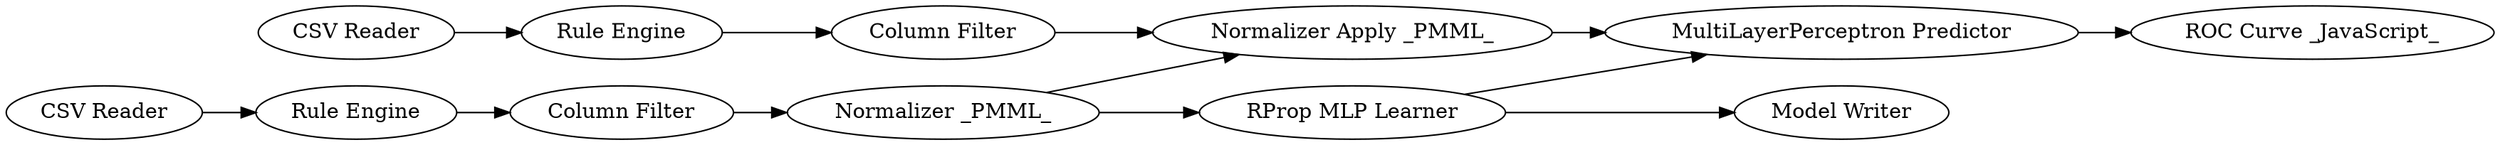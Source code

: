 digraph {
	"3274237326487848496_29" [label="Column Filter"]
	"3274237326487848496_36" [label="Normalizer Apply _PMML_"]
	"3274237326487848496_40" [label="CSV Reader"]
	"3274237326487848496_41" [label="Model Writer"]
	"3274237326487848496_28" [label="Column Filter"]
	"3274237326487848496_26" [label="Rule Engine"]
	"3274237326487848496_27" [label="Rule Engine"]
	"3274237326487848496_35" [label="Normalizer _PMML_"]
	"3274237326487848496_19" [label="CSV Reader"]
	"3274237326487848496_25" [label="MultiLayerPerceptron Predictor"]
	"3274237326487848496_39" [label="ROC Curve _JavaScript_"]
	"3274237326487848496_34" [label="RProp MLP Learner"]
	"3274237326487848496_27" -> "3274237326487848496_28"
	"3274237326487848496_35" -> "3274237326487848496_36"
	"3274237326487848496_19" -> "3274237326487848496_26"
	"3274237326487848496_29" -> "3274237326487848496_35"
	"3274237326487848496_36" -> "3274237326487848496_25"
	"3274237326487848496_35" -> "3274237326487848496_34"
	"3274237326487848496_26" -> "3274237326487848496_29"
	"3274237326487848496_40" -> "3274237326487848496_27"
	"3274237326487848496_25" -> "3274237326487848496_39"
	"3274237326487848496_34" -> "3274237326487848496_41"
	"3274237326487848496_28" -> "3274237326487848496_36"
	"3274237326487848496_34" -> "3274237326487848496_25"
	rankdir=LR
}
